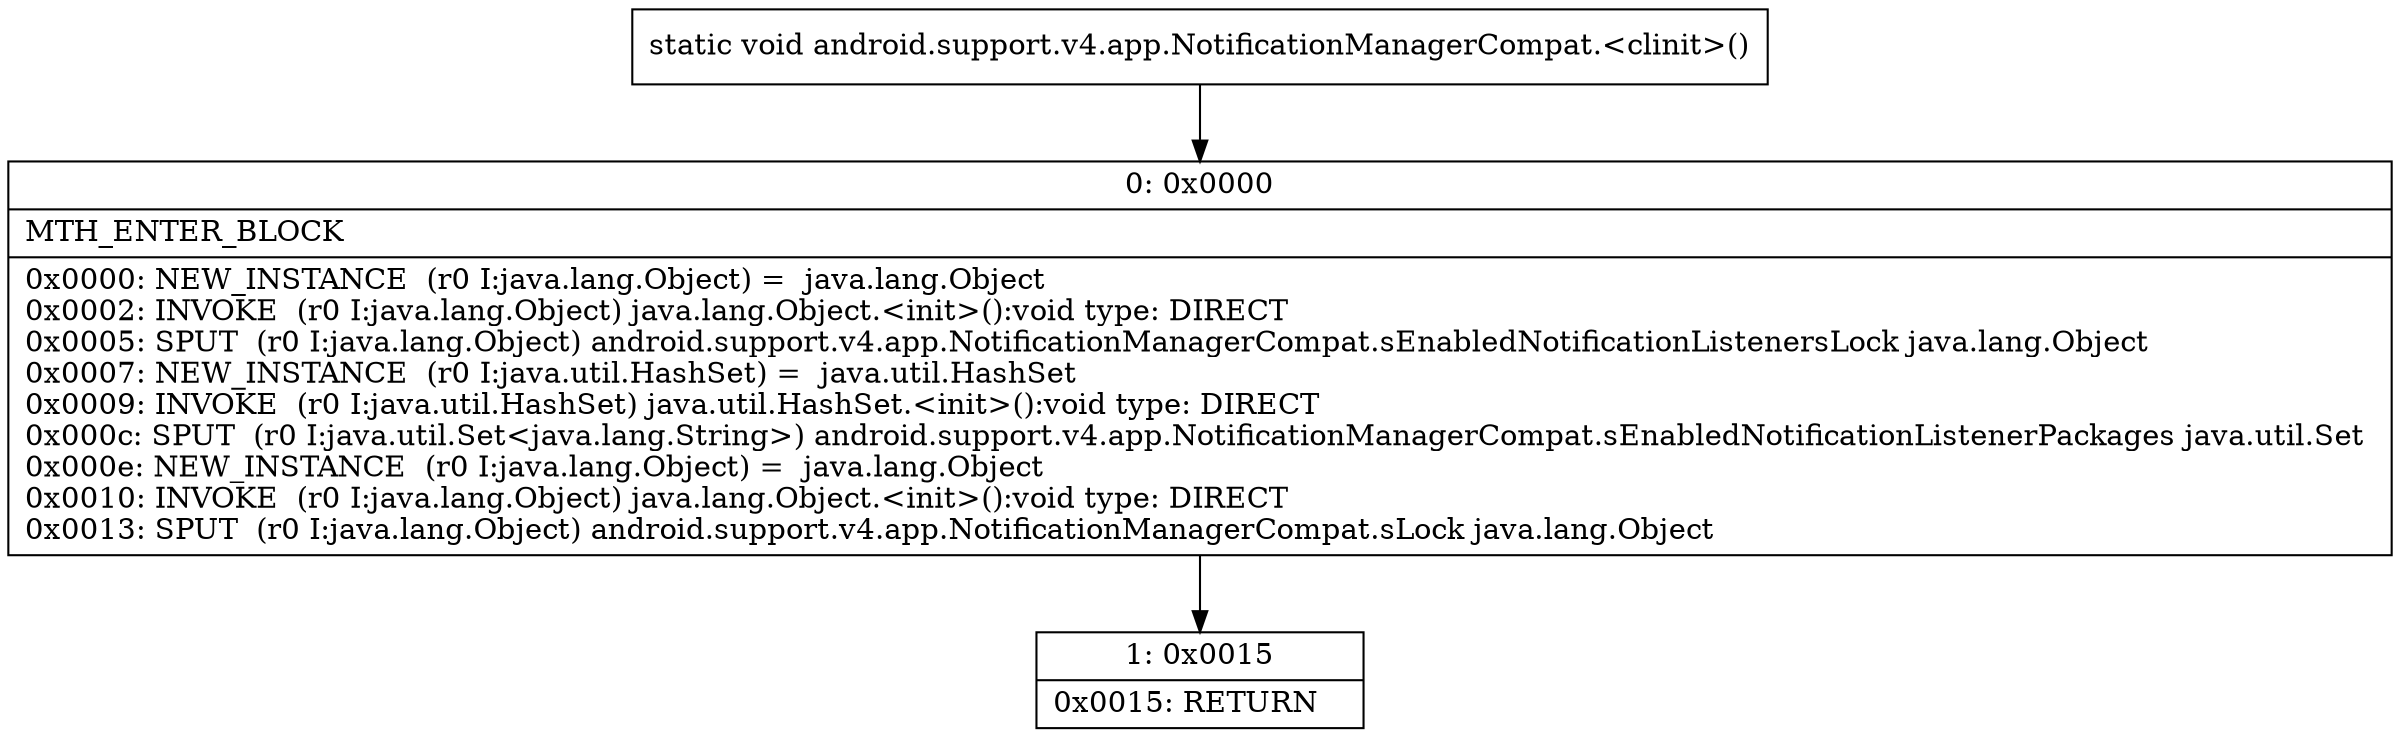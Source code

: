 digraph "CFG forandroid.support.v4.app.NotificationManagerCompat.\<clinit\>()V" {
Node_0 [shape=record,label="{0\:\ 0x0000|MTH_ENTER_BLOCK\l|0x0000: NEW_INSTANCE  (r0 I:java.lang.Object) =  java.lang.Object \l0x0002: INVOKE  (r0 I:java.lang.Object) java.lang.Object.\<init\>():void type: DIRECT \l0x0005: SPUT  (r0 I:java.lang.Object) android.support.v4.app.NotificationManagerCompat.sEnabledNotificationListenersLock java.lang.Object \l0x0007: NEW_INSTANCE  (r0 I:java.util.HashSet) =  java.util.HashSet \l0x0009: INVOKE  (r0 I:java.util.HashSet) java.util.HashSet.\<init\>():void type: DIRECT \l0x000c: SPUT  (r0 I:java.util.Set\<java.lang.String\>) android.support.v4.app.NotificationManagerCompat.sEnabledNotificationListenerPackages java.util.Set \l0x000e: NEW_INSTANCE  (r0 I:java.lang.Object) =  java.lang.Object \l0x0010: INVOKE  (r0 I:java.lang.Object) java.lang.Object.\<init\>():void type: DIRECT \l0x0013: SPUT  (r0 I:java.lang.Object) android.support.v4.app.NotificationManagerCompat.sLock java.lang.Object \l}"];
Node_1 [shape=record,label="{1\:\ 0x0015|0x0015: RETURN   \l}"];
MethodNode[shape=record,label="{static void android.support.v4.app.NotificationManagerCompat.\<clinit\>() }"];
MethodNode -> Node_0;
Node_0 -> Node_1;
}

